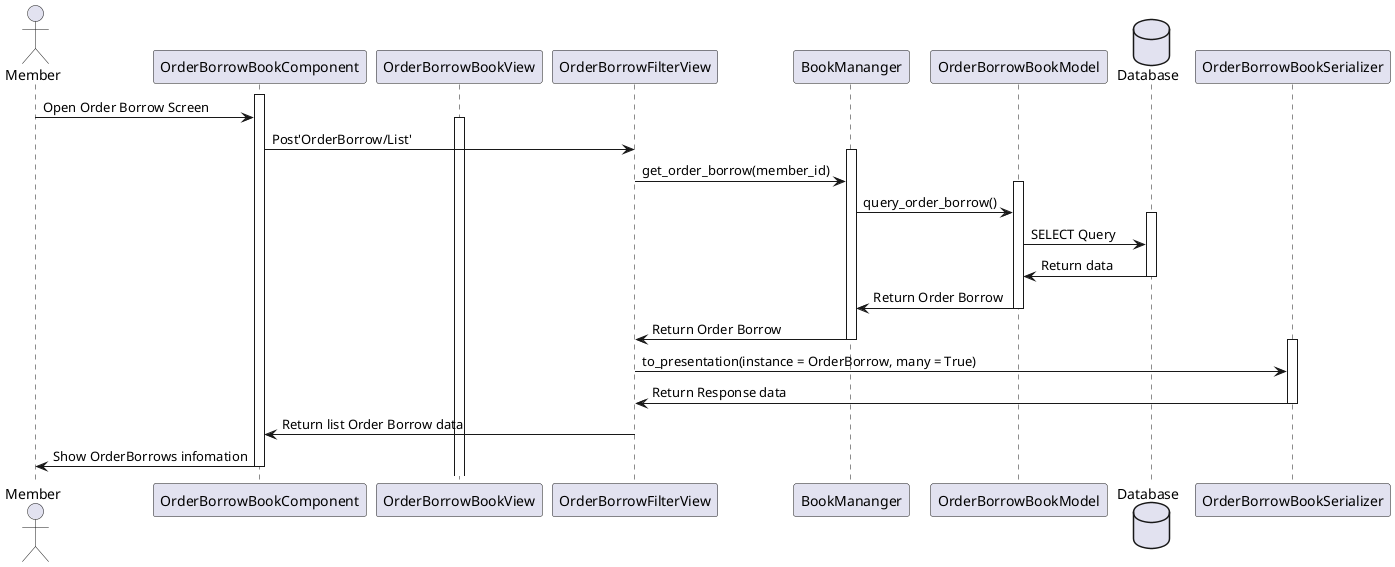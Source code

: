 @startuml
actor Member
activate OrderBorrowBookComponent
Member -> OrderBorrowBookComponent: Open Order Borrow Screen
activate OrderBorrowBookView

OrderBorrowBookComponent -> OrderBorrowFilterView: Post'OrderBorrow/List'
activate BookMananger
OrderBorrowFilterView -> BookMananger: get_order_borrow(member_id)
activate OrderBorrowBookModel
BookMananger -> OrderBorrowBookModel: query_order_borrow()
database Database 
activate Database
OrderBorrowBookModel -> Database: SELECT Query
Database -> OrderBorrowBookModel: Return data
deactivate Database
OrderBorrowBookModel -> BookMananger: Return Order Borrow
deactivate OrderBorrowBookModel
BookMananger -> OrderBorrowFilterView: Return Order Borrow
deactivate BookMananger
activate OrderBorrowBookSerializer
OrderBorrowFilterView -> OrderBorrowBookSerializer: to_presentation(instance = OrderBorrow, many = True)
OrderBorrowBookSerializer -> OrderBorrowFilterView: Return Response data
deactivate OrderBorrowBookSerializer
OrderBorrowFilterView -> OrderBorrowBookComponent: Return list Order Borrow data

OrderBorrowBookComponent -> Member: Show OrderBorrows infomation
deactivate OrderBorrowBookComponent
@enduml